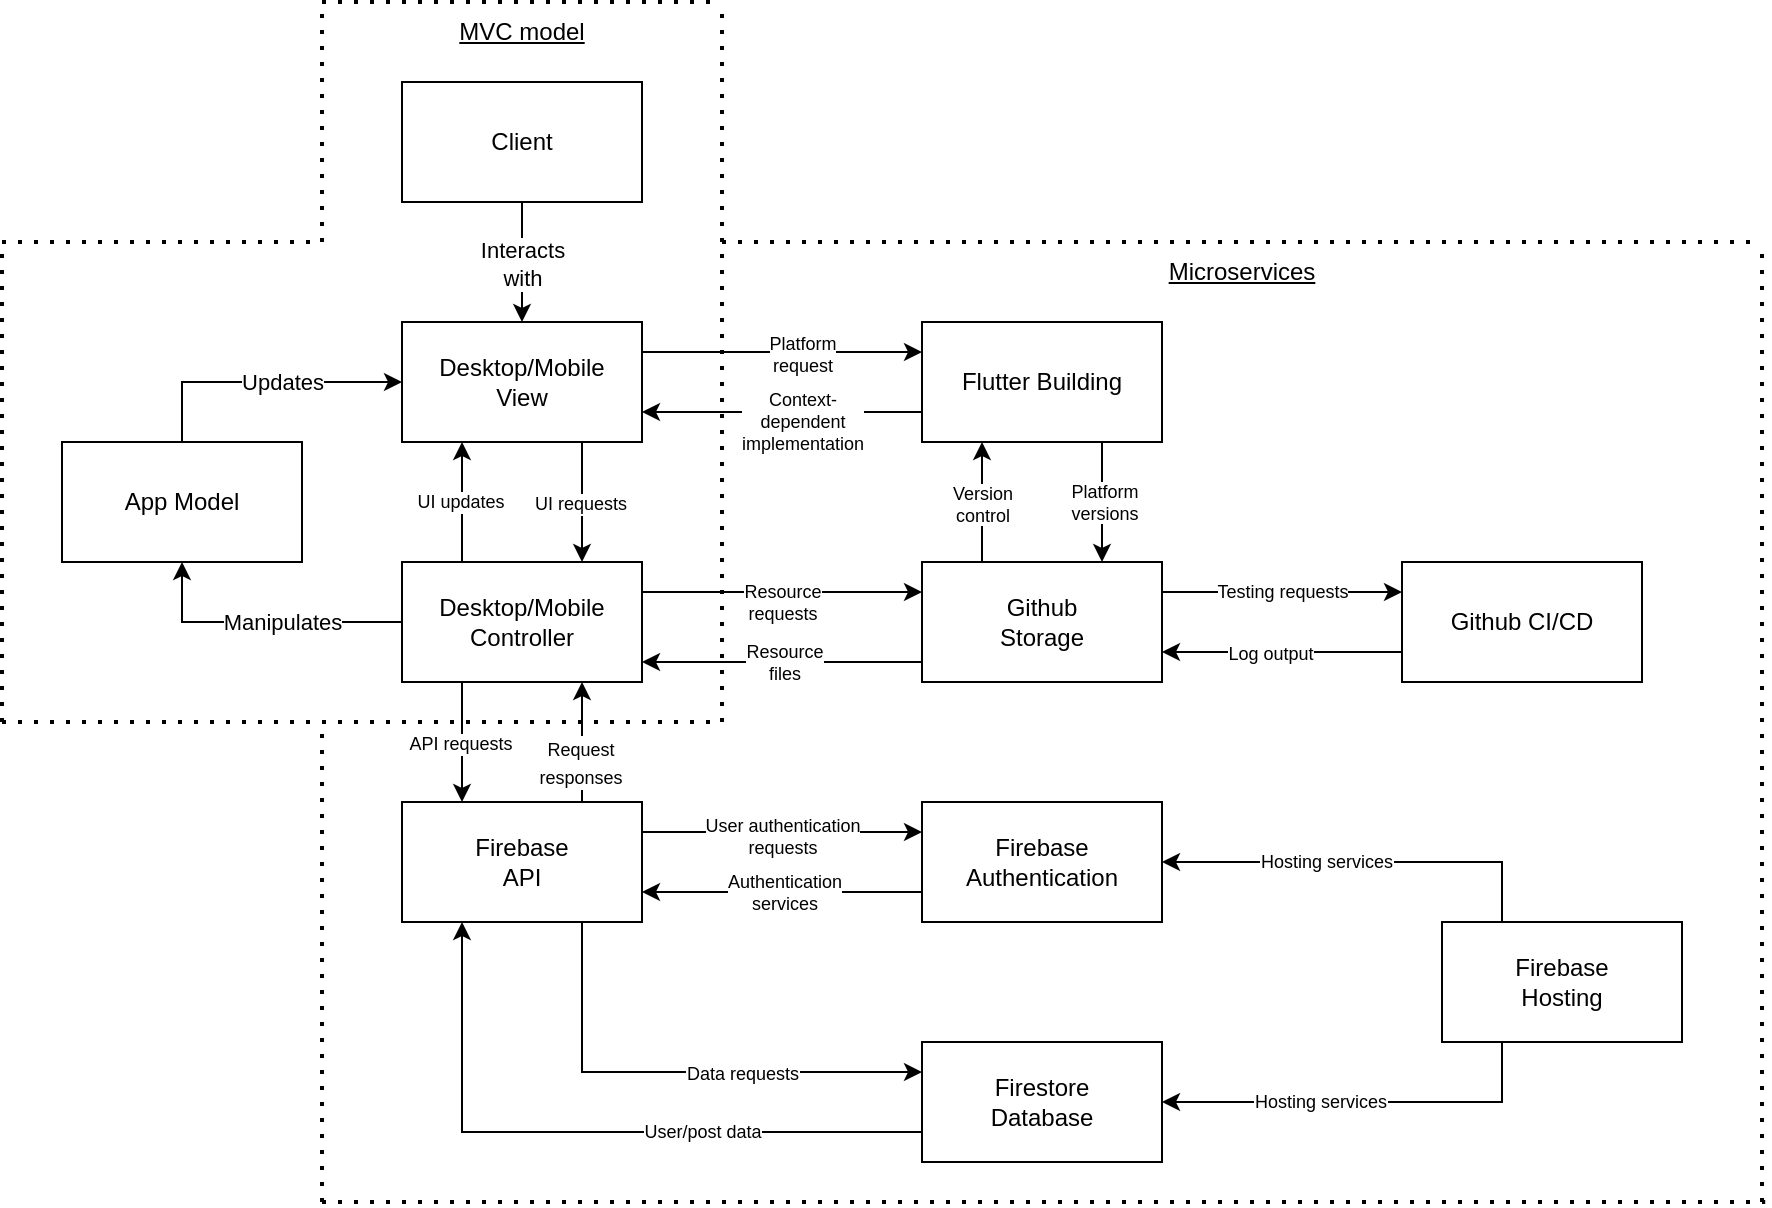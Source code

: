<mxfile version="24.4.10" type="device">
  <diagram name="Page-1" id="tGig4PnMDk6VrNJtW51t">
    <mxGraphModel dx="1836" dy="1716" grid="1" gridSize="10" guides="1" tooltips="1" connect="1" arrows="1" fold="1" page="1" pageScale="1" pageWidth="827" pageHeight="1169" math="0" shadow="0">
      <root>
        <mxCell id="0" />
        <mxCell id="1" parent="0" />
        <mxCell id="XceYk_KUCut2cU4rTJV0-29" style="edgeStyle=orthogonalEdgeStyle;rounded=0;orthogonalLoop=1;jettySize=auto;html=1;exitX=0;exitY=0.75;exitDx=0;exitDy=0;entryX=0.25;entryY=1;entryDx=0;entryDy=0;" edge="1" parent="1" source="XceYk_KUCut2cU4rTJV0-1" target="XceYk_KUCut2cU4rTJV0-8">
          <mxGeometry relative="1" as="geometry" />
        </mxCell>
        <mxCell id="XceYk_KUCut2cU4rTJV0-31" value="User/post data" style="edgeLabel;html=1;align=center;verticalAlign=middle;resizable=0;points=[];fontSize=9;" vertex="1" connectable="0" parent="XceYk_KUCut2cU4rTJV0-29">
          <mxGeometry x="-0.159" relative="1" as="geometry">
            <mxPoint x="31" as="offset" />
          </mxGeometry>
        </mxCell>
        <mxCell id="XceYk_KUCut2cU4rTJV0-1" value="Firestore&lt;br&gt;Database" style="rounded=0;whiteSpace=wrap;html=1;" vertex="1" parent="1">
          <mxGeometry x="100" y="520" width="120" height="60" as="geometry" />
        </mxCell>
        <mxCell id="XceYk_KUCut2cU4rTJV0-25" style="edgeStyle=orthogonalEdgeStyle;rounded=0;orthogonalLoop=1;jettySize=auto;html=1;exitX=0;exitY=0.75;exitDx=0;exitDy=0;entryX=1;entryY=0.75;entryDx=0;entryDy=0;" edge="1" parent="1" source="XceYk_KUCut2cU4rTJV0-2" target="XceYk_KUCut2cU4rTJV0-8">
          <mxGeometry relative="1" as="geometry" />
        </mxCell>
        <mxCell id="XceYk_KUCut2cU4rTJV0-26" value="Authentication&lt;br style=&quot;font-size: 9px;&quot;&gt;services" style="edgeLabel;html=1;align=center;verticalAlign=middle;resizable=0;points=[];fontSize=9;" vertex="1" connectable="0" parent="XceYk_KUCut2cU4rTJV0-25">
          <mxGeometry x="-0.162" relative="1" as="geometry">
            <mxPoint x="-11" as="offset" />
          </mxGeometry>
        </mxCell>
        <mxCell id="XceYk_KUCut2cU4rTJV0-2" value="Firebase&lt;br&gt;Authentication" style="rounded=0;whiteSpace=wrap;html=1;" vertex="1" parent="1">
          <mxGeometry x="100" y="400" width="120" height="60" as="geometry" />
        </mxCell>
        <mxCell id="XceYk_KUCut2cU4rTJV0-32" style="edgeStyle=orthogonalEdgeStyle;rounded=0;orthogonalLoop=1;jettySize=auto;html=1;exitX=0.25;exitY=0;exitDx=0;exitDy=0;entryX=1;entryY=0.5;entryDx=0;entryDy=0;" edge="1" parent="1" source="XceYk_KUCut2cU4rTJV0-4" target="XceYk_KUCut2cU4rTJV0-2">
          <mxGeometry relative="1" as="geometry" />
        </mxCell>
        <mxCell id="XceYk_KUCut2cU4rTJV0-34" value="Hosting services" style="edgeLabel;html=1;align=center;verticalAlign=middle;resizable=0;points=[];fontSize=9;" vertex="1" connectable="0" parent="XceYk_KUCut2cU4rTJV0-32">
          <mxGeometry x="0.182" y="-2" relative="1" as="geometry">
            <mxPoint y="2" as="offset" />
          </mxGeometry>
        </mxCell>
        <mxCell id="XceYk_KUCut2cU4rTJV0-33" style="edgeStyle=orthogonalEdgeStyle;rounded=0;orthogonalLoop=1;jettySize=auto;html=1;exitX=0.25;exitY=1;exitDx=0;exitDy=0;entryX=1;entryY=0.5;entryDx=0;entryDy=0;" edge="1" parent="1" source="XceYk_KUCut2cU4rTJV0-4" target="XceYk_KUCut2cU4rTJV0-1">
          <mxGeometry relative="1" as="geometry" />
        </mxCell>
        <mxCell id="XceYk_KUCut2cU4rTJV0-36" value="Hosting services" style="edgeLabel;html=1;align=center;verticalAlign=middle;resizable=0;points=[];fontSize=9;" vertex="1" connectable="0" parent="XceYk_KUCut2cU4rTJV0-33">
          <mxGeometry x="0.217" y="-4" relative="1" as="geometry">
            <mxPoint y="4" as="offset" />
          </mxGeometry>
        </mxCell>
        <mxCell id="XceYk_KUCut2cU4rTJV0-4" value="Firebase&lt;br&gt;Hosting" style="rounded=0;whiteSpace=wrap;html=1;" vertex="1" parent="1">
          <mxGeometry x="360" y="460" width="120" height="60" as="geometry" />
        </mxCell>
        <mxCell id="XceYk_KUCut2cU4rTJV0-11" style="edgeStyle=orthogonalEdgeStyle;rounded=0;orthogonalLoop=1;jettySize=auto;html=1;exitX=1;exitY=0.25;exitDx=0;exitDy=0;entryX=0;entryY=0.25;entryDx=0;entryDy=0;" edge="1" parent="1" source="XceYk_KUCut2cU4rTJV0-7" target="XceYk_KUCut2cU4rTJV0-9">
          <mxGeometry relative="1" as="geometry" />
        </mxCell>
        <mxCell id="XceYk_KUCut2cU4rTJV0-12" value="Resource&lt;br&gt;requests" style="edgeLabel;html=1;align=center;verticalAlign=middle;resizable=0;points=[];fontSize=9;" vertex="1" connectable="0" parent="XceYk_KUCut2cU4rTJV0-11">
          <mxGeometry x="0.222" y="2" relative="1" as="geometry">
            <mxPoint x="-16" y="7" as="offset" />
          </mxGeometry>
        </mxCell>
        <mxCell id="XceYk_KUCut2cU4rTJV0-17" style="edgeStyle=orthogonalEdgeStyle;rounded=0;orthogonalLoop=1;jettySize=auto;html=1;exitX=0.75;exitY=1;exitDx=0;exitDy=0;entryX=0.75;entryY=0;entryDx=0;entryDy=0;" edge="1" parent="1" source="XceYk_KUCut2cU4rTJV0-6" target="XceYk_KUCut2cU4rTJV0-7">
          <mxGeometry relative="1" as="geometry" />
        </mxCell>
        <mxCell id="XceYk_KUCut2cU4rTJV0-18" value="UI requests" style="edgeLabel;html=1;align=center;verticalAlign=middle;resizable=0;points=[];fontSize=9;" vertex="1" connectable="0" parent="XceYk_KUCut2cU4rTJV0-17">
          <mxGeometry x="-0.225" y="-1" relative="1" as="geometry">
            <mxPoint y="7" as="offset" />
          </mxGeometry>
        </mxCell>
        <mxCell id="XceYk_KUCut2cU4rTJV0-45" style="edgeStyle=orthogonalEdgeStyle;rounded=0;orthogonalLoop=1;jettySize=auto;html=1;exitX=1;exitY=0.25;exitDx=0;exitDy=0;entryX=0;entryY=0.25;entryDx=0;entryDy=0;" edge="1" parent="1" source="XceYk_KUCut2cU4rTJV0-6" target="XceYk_KUCut2cU4rTJV0-44">
          <mxGeometry relative="1" as="geometry" />
        </mxCell>
        <mxCell id="XceYk_KUCut2cU4rTJV0-48" value="Platform&lt;br&gt;request" style="edgeLabel;html=1;align=center;verticalAlign=middle;resizable=0;points=[];fontSize=9;" vertex="1" connectable="0" parent="XceYk_KUCut2cU4rTJV0-45">
          <mxGeometry x="-0.004" y="-1" relative="1" as="geometry">
            <mxPoint x="10" as="offset" />
          </mxGeometry>
        </mxCell>
        <mxCell id="XceYk_KUCut2cU4rTJV0-6" value="Desktop/Mobile&lt;br&gt;View" style="rounded=0;whiteSpace=wrap;html=1;" vertex="1" parent="1">
          <mxGeometry x="-160" y="160" width="120" height="60" as="geometry" />
        </mxCell>
        <mxCell id="XceYk_KUCut2cU4rTJV0-15" style="edgeStyle=orthogonalEdgeStyle;rounded=0;orthogonalLoop=1;jettySize=auto;html=1;exitX=0.25;exitY=0;exitDx=0;exitDy=0;entryX=0.25;entryY=1;entryDx=0;entryDy=0;" edge="1" parent="1" source="XceYk_KUCut2cU4rTJV0-7" target="XceYk_KUCut2cU4rTJV0-6">
          <mxGeometry relative="1" as="geometry" />
        </mxCell>
        <mxCell id="XceYk_KUCut2cU4rTJV0-16" value="&lt;font style=&quot;font-size: 9px;&quot;&gt;UI updates&lt;/font&gt;" style="edgeLabel;html=1;align=center;verticalAlign=middle;resizable=0;points=[];fontSize=9;" vertex="1" connectable="0" parent="XceYk_KUCut2cU4rTJV0-15">
          <mxGeometry x="0.035" y="1" relative="1" as="geometry">
            <mxPoint y="1" as="offset" />
          </mxGeometry>
        </mxCell>
        <mxCell id="XceYk_KUCut2cU4rTJV0-19" style="edgeStyle=orthogonalEdgeStyle;rounded=0;orthogonalLoop=1;jettySize=auto;html=1;exitX=0.25;exitY=1;exitDx=0;exitDy=0;entryX=0.25;entryY=0;entryDx=0;entryDy=0;" edge="1" parent="1" source="XceYk_KUCut2cU4rTJV0-7" target="XceYk_KUCut2cU4rTJV0-8">
          <mxGeometry relative="1" as="geometry" />
        </mxCell>
        <mxCell id="XceYk_KUCut2cU4rTJV0-20" value="API requests" style="edgeLabel;html=1;align=center;verticalAlign=middle;resizable=0;points=[];fontSize=9;" vertex="1" connectable="0" parent="XceYk_KUCut2cU4rTJV0-19">
          <mxGeometry x="-0.124" y="-1" relative="1" as="geometry">
            <mxPoint y="4" as="offset" />
          </mxGeometry>
        </mxCell>
        <mxCell id="XceYk_KUCut2cU4rTJV0-57" style="edgeStyle=orthogonalEdgeStyle;rounded=0;orthogonalLoop=1;jettySize=auto;html=1;exitX=0;exitY=0.5;exitDx=0;exitDy=0;entryX=0.5;entryY=1;entryDx=0;entryDy=0;" edge="1" parent="1" source="XceYk_KUCut2cU4rTJV0-7" target="XceYk_KUCut2cU4rTJV0-56">
          <mxGeometry relative="1" as="geometry" />
        </mxCell>
        <mxCell id="XceYk_KUCut2cU4rTJV0-58" value="Manipulates" style="edgeLabel;html=1;align=center;verticalAlign=middle;resizable=0;points=[];" vertex="1" connectable="0" parent="XceYk_KUCut2cU4rTJV0-57">
          <mxGeometry x="0.069" y="-1" relative="1" as="geometry">
            <mxPoint x="15" y="1" as="offset" />
          </mxGeometry>
        </mxCell>
        <mxCell id="XceYk_KUCut2cU4rTJV0-7" value="Desktop/Mobile Controller" style="rounded=0;whiteSpace=wrap;html=1;" vertex="1" parent="1">
          <mxGeometry x="-160" y="280" width="120" height="60" as="geometry" />
        </mxCell>
        <mxCell id="XceYk_KUCut2cU4rTJV0-21" style="edgeStyle=orthogonalEdgeStyle;rounded=0;orthogonalLoop=1;jettySize=auto;html=1;exitX=0.75;exitY=0;exitDx=0;exitDy=0;entryX=0.75;entryY=1;entryDx=0;entryDy=0;" edge="1" parent="1" source="XceYk_KUCut2cU4rTJV0-8" target="XceYk_KUCut2cU4rTJV0-7">
          <mxGeometry relative="1" as="geometry" />
        </mxCell>
        <mxCell id="XceYk_KUCut2cU4rTJV0-22" value="&lt;font style=&quot;font-size: 9px;&quot;&gt;Request&lt;br&gt;responses&lt;/font&gt;" style="edgeLabel;html=1;align=center;verticalAlign=middle;resizable=0;points=[];" vertex="1" connectable="0" parent="XceYk_KUCut2cU4rTJV0-21">
          <mxGeometry x="-0.13" y="1" relative="1" as="geometry">
            <mxPoint y="6" as="offset" />
          </mxGeometry>
        </mxCell>
        <mxCell id="XceYk_KUCut2cU4rTJV0-23" style="edgeStyle=orthogonalEdgeStyle;rounded=0;orthogonalLoop=1;jettySize=auto;html=1;exitX=1;exitY=0.25;exitDx=0;exitDy=0;entryX=0;entryY=0.25;entryDx=0;entryDy=0;" edge="1" parent="1" source="XceYk_KUCut2cU4rTJV0-8" target="XceYk_KUCut2cU4rTJV0-2">
          <mxGeometry relative="1" as="geometry" />
        </mxCell>
        <mxCell id="XceYk_KUCut2cU4rTJV0-24" value="User authentication &lt;br style=&quot;font-size: 9px;&quot;&gt;requests" style="edgeLabel;html=1;align=center;verticalAlign=middle;resizable=0;points=[];fontSize=9;" vertex="1" connectable="0" parent="XceYk_KUCut2cU4rTJV0-23">
          <mxGeometry x="0.228" y="-2" relative="1" as="geometry">
            <mxPoint x="-16" as="offset" />
          </mxGeometry>
        </mxCell>
        <mxCell id="XceYk_KUCut2cU4rTJV0-28" style="edgeStyle=orthogonalEdgeStyle;rounded=0;orthogonalLoop=1;jettySize=auto;html=1;exitX=0.75;exitY=1;exitDx=0;exitDy=0;entryX=0;entryY=0.25;entryDx=0;entryDy=0;" edge="1" parent="1" source="XceYk_KUCut2cU4rTJV0-8" target="XceYk_KUCut2cU4rTJV0-1">
          <mxGeometry relative="1" as="geometry" />
        </mxCell>
        <mxCell id="XceYk_KUCut2cU4rTJV0-30" value="Data requests" style="edgeLabel;html=1;align=center;verticalAlign=middle;resizable=0;points=[];fontSize=9;" vertex="1" connectable="0" parent="XceYk_KUCut2cU4rTJV0-28">
          <mxGeometry x="-0.006" y="-1" relative="1" as="geometry">
            <mxPoint x="33" as="offset" />
          </mxGeometry>
        </mxCell>
        <mxCell id="XceYk_KUCut2cU4rTJV0-8" value="Firebase&lt;br&gt;API" style="rounded=0;whiteSpace=wrap;html=1;" vertex="1" parent="1">
          <mxGeometry x="-160" y="400" width="120" height="60" as="geometry" />
        </mxCell>
        <mxCell id="XceYk_KUCut2cU4rTJV0-13" style="edgeStyle=orthogonalEdgeStyle;rounded=0;orthogonalLoop=1;jettySize=auto;html=1;exitX=0;exitY=0.75;exitDx=0;exitDy=0;entryX=1;entryY=0.75;entryDx=0;entryDy=0;" edge="1" parent="1">
          <mxGeometry relative="1" as="geometry">
            <mxPoint x="100" y="330" as="sourcePoint" />
            <mxPoint x="-40" y="330" as="targetPoint" />
            <Array as="points">
              <mxPoint x="80" y="330" />
              <mxPoint x="80" y="330" />
            </Array>
          </mxGeometry>
        </mxCell>
        <mxCell id="XceYk_KUCut2cU4rTJV0-14" value="Resource&lt;br&gt;files" style="edgeLabel;html=1;align=center;verticalAlign=middle;resizable=0;points=[];fontSize=9;" vertex="1" connectable="0" parent="XceYk_KUCut2cU4rTJV0-13">
          <mxGeometry x="0.222" y="-1" relative="1" as="geometry">
            <mxPoint x="16" y="1" as="offset" />
          </mxGeometry>
        </mxCell>
        <mxCell id="XceYk_KUCut2cU4rTJV0-39" style="edgeStyle=orthogonalEdgeStyle;rounded=0;orthogonalLoop=1;jettySize=auto;html=1;exitX=1;exitY=0.25;exitDx=0;exitDy=0;entryX=0;entryY=0.25;entryDx=0;entryDy=0;" edge="1" parent="1" source="XceYk_KUCut2cU4rTJV0-9" target="XceYk_KUCut2cU4rTJV0-37">
          <mxGeometry relative="1" as="geometry" />
        </mxCell>
        <mxCell id="XceYk_KUCut2cU4rTJV0-42" value="Testing requests" style="edgeLabel;html=1;align=center;verticalAlign=middle;resizable=0;points=[];fontSize=9;" vertex="1" connectable="0" parent="XceYk_KUCut2cU4rTJV0-39">
          <mxGeometry x="-0.006" relative="1" as="geometry">
            <mxPoint as="offset" />
          </mxGeometry>
        </mxCell>
        <mxCell id="XceYk_KUCut2cU4rTJV0-50" style="edgeStyle=orthogonalEdgeStyle;rounded=0;orthogonalLoop=1;jettySize=auto;html=1;exitX=0.25;exitY=0;exitDx=0;exitDy=0;entryX=0.25;entryY=1;entryDx=0;entryDy=0;" edge="1" parent="1" source="XceYk_KUCut2cU4rTJV0-9" target="XceYk_KUCut2cU4rTJV0-44">
          <mxGeometry relative="1" as="geometry" />
        </mxCell>
        <mxCell id="XceYk_KUCut2cU4rTJV0-52" value="Version&lt;br style=&quot;font-size: 9px;&quot;&gt;control" style="edgeLabel;html=1;align=center;verticalAlign=middle;resizable=0;points=[];fontSize=9;" vertex="1" connectable="0" parent="XceYk_KUCut2cU4rTJV0-50">
          <mxGeometry x="0.156" relative="1" as="geometry">
            <mxPoint y="5" as="offset" />
          </mxGeometry>
        </mxCell>
        <mxCell id="XceYk_KUCut2cU4rTJV0-9" value="Github&lt;br&gt;Storage" style="rounded=0;whiteSpace=wrap;html=1;" vertex="1" parent="1">
          <mxGeometry x="100" y="280" width="120" height="60" as="geometry" />
        </mxCell>
        <mxCell id="XceYk_KUCut2cU4rTJV0-40" style="edgeStyle=orthogonalEdgeStyle;rounded=0;orthogonalLoop=1;jettySize=auto;html=1;exitX=0;exitY=0.75;exitDx=0;exitDy=0;entryX=1;entryY=0.75;entryDx=0;entryDy=0;" edge="1" parent="1" source="XceYk_KUCut2cU4rTJV0-37" target="XceYk_KUCut2cU4rTJV0-9">
          <mxGeometry relative="1" as="geometry" />
        </mxCell>
        <mxCell id="XceYk_KUCut2cU4rTJV0-43" value="Log output" style="edgeLabel;html=1;align=center;verticalAlign=middle;resizable=0;points=[];fontSize=9;" vertex="1" connectable="0" parent="XceYk_KUCut2cU4rTJV0-40">
          <mxGeometry x="0.109" y="1" relative="1" as="geometry">
            <mxPoint as="offset" />
          </mxGeometry>
        </mxCell>
        <mxCell id="XceYk_KUCut2cU4rTJV0-37" value="Github CI/CD" style="rounded=0;whiteSpace=wrap;html=1;" vertex="1" parent="1">
          <mxGeometry x="340" y="280" width="120" height="60" as="geometry" />
        </mxCell>
        <mxCell id="XceYk_KUCut2cU4rTJV0-46" style="edgeStyle=orthogonalEdgeStyle;rounded=0;orthogonalLoop=1;jettySize=auto;html=1;exitX=0;exitY=0.75;exitDx=0;exitDy=0;entryX=1;entryY=0.75;entryDx=0;entryDy=0;" edge="1" parent="1" source="XceYk_KUCut2cU4rTJV0-44" target="XceYk_KUCut2cU4rTJV0-6">
          <mxGeometry relative="1" as="geometry" />
        </mxCell>
        <mxCell id="XceYk_KUCut2cU4rTJV0-47" value="Context-&lt;br&gt;dependent&lt;br style=&quot;font-size: 9px;&quot;&gt;implementation" style="edgeLabel;html=1;align=center;verticalAlign=middle;resizable=0;points=[];fontSize=9;" vertex="1" connectable="0" parent="XceYk_KUCut2cU4rTJV0-46">
          <mxGeometry x="0.184" y="1" relative="1" as="geometry">
            <mxPoint x="23" y="4" as="offset" />
          </mxGeometry>
        </mxCell>
        <mxCell id="XceYk_KUCut2cU4rTJV0-49" style="edgeStyle=orthogonalEdgeStyle;rounded=0;orthogonalLoop=1;jettySize=auto;html=1;exitX=0.75;exitY=1;exitDx=0;exitDy=0;entryX=0.75;entryY=0;entryDx=0;entryDy=0;" edge="1" parent="1" source="XceYk_KUCut2cU4rTJV0-44" target="XceYk_KUCut2cU4rTJV0-9">
          <mxGeometry relative="1" as="geometry" />
        </mxCell>
        <mxCell id="XceYk_KUCut2cU4rTJV0-53" value="Platform&lt;br style=&quot;font-size: 9px;&quot;&gt;versions" style="edgeLabel;html=1;align=center;verticalAlign=middle;resizable=0;points=[];fontSize=9;" vertex="1" connectable="0" parent="XceYk_KUCut2cU4rTJV0-49">
          <mxGeometry x="-0.14" y="1" relative="1" as="geometry">
            <mxPoint y="4" as="offset" />
          </mxGeometry>
        </mxCell>
        <mxCell id="XceYk_KUCut2cU4rTJV0-44" value="Flutter Building" style="rounded=0;whiteSpace=wrap;html=1;" vertex="1" parent="1">
          <mxGeometry x="100" y="160" width="120" height="60" as="geometry" />
        </mxCell>
        <mxCell id="XceYk_KUCut2cU4rTJV0-61" style="edgeStyle=orthogonalEdgeStyle;rounded=0;orthogonalLoop=1;jettySize=auto;html=1;exitX=0.5;exitY=1;exitDx=0;exitDy=0;entryX=0.5;entryY=0;entryDx=0;entryDy=0;" edge="1" parent="1" source="XceYk_KUCut2cU4rTJV0-55" target="XceYk_KUCut2cU4rTJV0-6">
          <mxGeometry relative="1" as="geometry" />
        </mxCell>
        <mxCell id="XceYk_KUCut2cU4rTJV0-62" value="Interacts&lt;br&gt;with" style="edgeLabel;html=1;align=center;verticalAlign=middle;resizable=0;points=[];" vertex="1" connectable="0" parent="XceYk_KUCut2cU4rTJV0-61">
          <mxGeometry x="-0.089" y="1" relative="1" as="geometry">
            <mxPoint x="-1" y="3" as="offset" />
          </mxGeometry>
        </mxCell>
        <mxCell id="XceYk_KUCut2cU4rTJV0-55" value="Client" style="rounded=0;whiteSpace=wrap;html=1;" vertex="1" parent="1">
          <mxGeometry x="-160" y="40" width="120" height="60" as="geometry" />
        </mxCell>
        <mxCell id="XceYk_KUCut2cU4rTJV0-59" style="edgeStyle=orthogonalEdgeStyle;rounded=0;orthogonalLoop=1;jettySize=auto;html=1;exitX=0.5;exitY=0;exitDx=0;exitDy=0;entryX=0;entryY=0.5;entryDx=0;entryDy=0;" edge="1" parent="1" source="XceYk_KUCut2cU4rTJV0-56" target="XceYk_KUCut2cU4rTJV0-6">
          <mxGeometry relative="1" as="geometry" />
        </mxCell>
        <mxCell id="XceYk_KUCut2cU4rTJV0-60" value="Updates" style="edgeLabel;html=1;align=center;verticalAlign=middle;resizable=0;points=[];" vertex="1" connectable="0" parent="XceYk_KUCut2cU4rTJV0-59">
          <mxGeometry x="-0.129" y="-1" relative="1" as="geometry">
            <mxPoint x="19" y="-1" as="offset" />
          </mxGeometry>
        </mxCell>
        <mxCell id="XceYk_KUCut2cU4rTJV0-56" value="App Model" style="rounded=0;whiteSpace=wrap;html=1;" vertex="1" parent="1">
          <mxGeometry x="-330" y="220" width="120" height="60" as="geometry" />
        </mxCell>
        <mxCell id="XceYk_KUCut2cU4rTJV0-65" value="" style="endArrow=none;dashed=1;html=1;dashPattern=1 3;strokeWidth=2;rounded=0;" edge="1" parent="1">
          <mxGeometry width="50" height="50" relative="1" as="geometry">
            <mxPoint x="-200" as="sourcePoint" />
            <mxPoint as="targetPoint" />
          </mxGeometry>
        </mxCell>
        <mxCell id="XceYk_KUCut2cU4rTJV0-66" value="" style="endArrow=none;dashed=1;html=1;dashPattern=1 3;strokeWidth=2;rounded=0;" edge="1" parent="1">
          <mxGeometry width="50" height="50" relative="1" as="geometry">
            <mxPoint y="360" as="sourcePoint" />
            <mxPoint as="targetPoint" />
          </mxGeometry>
        </mxCell>
        <mxCell id="XceYk_KUCut2cU4rTJV0-67" value="" style="endArrow=none;dashed=1;html=1;dashPattern=1 3;strokeWidth=2;rounded=0;" edge="1" parent="1">
          <mxGeometry width="50" height="50" relative="1" as="geometry">
            <mxPoint x="-360" y="360" as="sourcePoint" />
            <mxPoint y="360" as="targetPoint" />
          </mxGeometry>
        </mxCell>
        <mxCell id="XceYk_KUCut2cU4rTJV0-68" value="" style="endArrow=none;dashed=1;html=1;dashPattern=1 3;strokeWidth=2;rounded=0;" edge="1" parent="1">
          <mxGeometry width="50" height="50" relative="1" as="geometry">
            <mxPoint x="-360" y="360" as="sourcePoint" />
            <mxPoint x="-360" y="120" as="targetPoint" />
          </mxGeometry>
        </mxCell>
        <mxCell id="XceYk_KUCut2cU4rTJV0-69" value="" style="endArrow=none;dashed=1;html=1;dashPattern=1 3;strokeWidth=2;rounded=0;" edge="1" parent="1">
          <mxGeometry width="50" height="50" relative="1" as="geometry">
            <mxPoint x="-200" y="120" as="sourcePoint" />
            <mxPoint x="-200" as="targetPoint" />
          </mxGeometry>
        </mxCell>
        <mxCell id="XceYk_KUCut2cU4rTJV0-70" value="" style="endArrow=none;dashed=1;html=1;dashPattern=1 3;strokeWidth=2;rounded=0;" edge="1" parent="1">
          <mxGeometry width="50" height="50" relative="1" as="geometry">
            <mxPoint x="-360" y="120" as="sourcePoint" />
            <mxPoint x="-200" y="120" as="targetPoint" />
          </mxGeometry>
        </mxCell>
        <mxCell id="XceYk_KUCut2cU4rTJV0-71" value="MVC model" style="text;html=1;align=center;verticalAlign=middle;whiteSpace=wrap;rounded=0;fontStyle=4" vertex="1" parent="1">
          <mxGeometry x="-200" width="200" height="30" as="geometry" />
        </mxCell>
        <mxCell id="XceYk_KUCut2cU4rTJV0-74" value="" style="endArrow=none;dashed=1;html=1;dashPattern=1 3;strokeWidth=2;rounded=0;" edge="1" parent="1">
          <mxGeometry width="50" height="50" relative="1" as="geometry">
            <mxPoint x="-200" y="600" as="sourcePoint" />
            <mxPoint x="-200" y="360" as="targetPoint" />
          </mxGeometry>
        </mxCell>
        <mxCell id="XceYk_KUCut2cU4rTJV0-75" value="" style="endArrow=none;dashed=1;html=1;dashPattern=1 3;strokeWidth=2;rounded=0;" edge="1" parent="1">
          <mxGeometry width="50" height="50" relative="1" as="geometry">
            <mxPoint x="-200" y="600" as="sourcePoint" />
            <mxPoint x="521.6" y="600" as="targetPoint" />
          </mxGeometry>
        </mxCell>
        <mxCell id="XceYk_KUCut2cU4rTJV0-76" value="" style="endArrow=none;dashed=1;html=1;dashPattern=1 3;strokeWidth=2;rounded=0;" edge="1" parent="1">
          <mxGeometry width="50" height="50" relative="1" as="geometry">
            <mxPoint x="520" y="600" as="sourcePoint" />
            <mxPoint x="520" y="120" as="targetPoint" />
          </mxGeometry>
        </mxCell>
        <mxCell id="XceYk_KUCut2cU4rTJV0-77" value="Microservices" style="text;html=1;align=center;verticalAlign=middle;whiteSpace=wrap;rounded=0;fontStyle=4" vertex="1" parent="1">
          <mxGeometry x="160" y="120" width="200" height="30" as="geometry" />
        </mxCell>
        <mxCell id="XceYk_KUCut2cU4rTJV0-78" value="" style="endArrow=none;dashed=1;html=1;dashPattern=1 3;strokeWidth=2;rounded=0;" edge="1" parent="1">
          <mxGeometry width="50" height="50" relative="1" as="geometry">
            <mxPoint y="120" as="sourcePoint" />
            <mxPoint x="520" y="120" as="targetPoint" />
          </mxGeometry>
        </mxCell>
      </root>
    </mxGraphModel>
  </diagram>
</mxfile>
